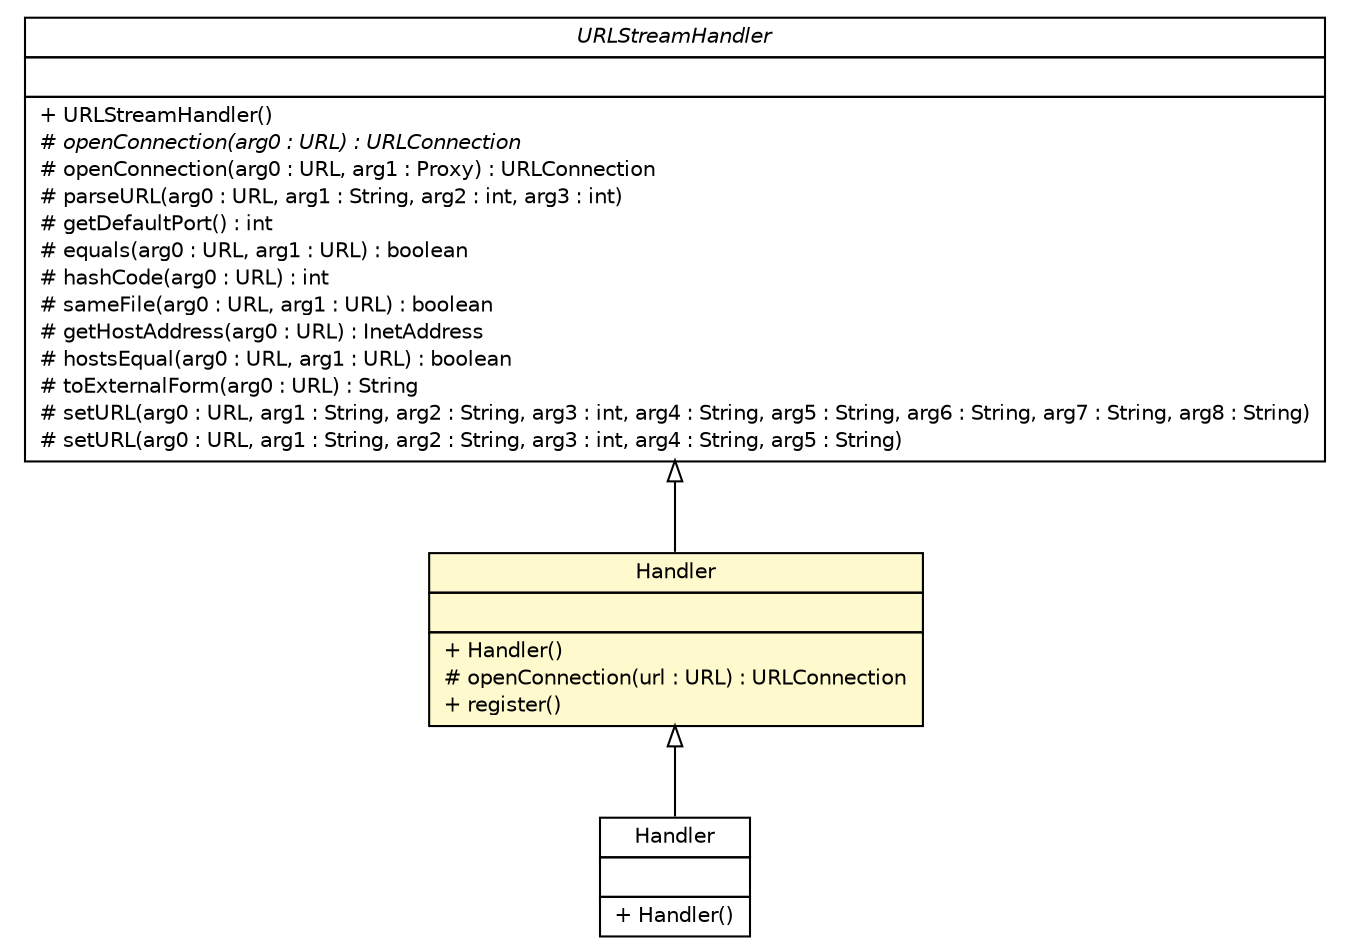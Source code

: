 #!/usr/local/bin/dot
#
# Class diagram 
# Generated by UMLGraph version R5_6 (http://www.umlgraph.org/)
#

digraph G {
	edge [fontname="Helvetica",fontsize=10,labelfontname="Helvetica",labelfontsize=10];
	node [fontname="Helvetica",fontsize=10,shape=plaintext];
	nodesep=0.25;
	ranksep=0.5;
	// sorcer.util.bdb.sdb.Handler
	c162609 [label=<<table title="sorcer.util.bdb.sdb.Handler" border="0" cellborder="1" cellspacing="0" cellpadding="2" port="p" bgcolor="lemonChiffon" href="./Handler.html">
		<tr><td><table border="0" cellspacing="0" cellpadding="1">
<tr><td align="center" balign="center"> Handler </td></tr>
		</table></td></tr>
		<tr><td><table border="0" cellspacing="0" cellpadding="1">
<tr><td align="left" balign="left">  </td></tr>
		</table></td></tr>
		<tr><td><table border="0" cellspacing="0" cellpadding="1">
<tr><td align="left" balign="left"> + Handler() </td></tr>
<tr><td align="left" balign="left"> # openConnection(url : URL) : URLConnection </td></tr>
<tr><td align="left" balign="left"> + register() </td></tr>
		</table></td></tr>
		</table>>, URL="./Handler.html", fontname="Helvetica", fontcolor="black", fontsize=10.0];
	// sorcer.util.bdb.sos.Handler
	c162630 [label=<<table title="sorcer.util.bdb.sos.Handler" border="0" cellborder="1" cellspacing="0" cellpadding="2" port="p" href="../sos/Handler.html">
		<tr><td><table border="0" cellspacing="0" cellpadding="1">
<tr><td align="center" balign="center"> Handler </td></tr>
		</table></td></tr>
		<tr><td><table border="0" cellspacing="0" cellpadding="1">
<tr><td align="left" balign="left">  </td></tr>
		</table></td></tr>
		<tr><td><table border="0" cellspacing="0" cellpadding="1">
<tr><td align="left" balign="left"> + Handler() </td></tr>
		</table></td></tr>
		</table>>, URL="../sos/Handler.html", fontname="Helvetica", fontcolor="black", fontsize=10.0];
	//sorcer.util.bdb.sdb.Handler extends java.net.URLStreamHandler
	c162896:p -> c162609:p [dir=back,arrowtail=empty];
	//sorcer.util.bdb.sos.Handler extends sorcer.util.bdb.sdb.Handler
	c162609:p -> c162630:p [dir=back,arrowtail=empty];
	// java.net.URLStreamHandler
	c162896 [label=<<table title="java.net.URLStreamHandler" border="0" cellborder="1" cellspacing="0" cellpadding="2" port="p" href="http://docs.oracle.com/javase/7/docs/api/java/net/URLStreamHandler.html">
		<tr><td><table border="0" cellspacing="0" cellpadding="1">
<tr><td align="center" balign="center"><font face="Helvetica-Oblique"> URLStreamHandler </font></td></tr>
		</table></td></tr>
		<tr><td><table border="0" cellspacing="0" cellpadding="1">
<tr><td align="left" balign="left">  </td></tr>
		</table></td></tr>
		<tr><td><table border="0" cellspacing="0" cellpadding="1">
<tr><td align="left" balign="left"> + URLStreamHandler() </td></tr>
<tr><td align="left" balign="left"><font face="Helvetica-Oblique" point-size="10.0"> # openConnection(arg0 : URL) : URLConnection </font></td></tr>
<tr><td align="left" balign="left"> # openConnection(arg0 : URL, arg1 : Proxy) : URLConnection </td></tr>
<tr><td align="left" balign="left"> # parseURL(arg0 : URL, arg1 : String, arg2 : int, arg3 : int) </td></tr>
<tr><td align="left" balign="left"> # getDefaultPort() : int </td></tr>
<tr><td align="left" balign="left"> # equals(arg0 : URL, arg1 : URL) : boolean </td></tr>
<tr><td align="left" balign="left"> # hashCode(arg0 : URL) : int </td></tr>
<tr><td align="left" balign="left"> # sameFile(arg0 : URL, arg1 : URL) : boolean </td></tr>
<tr><td align="left" balign="left"> # getHostAddress(arg0 : URL) : InetAddress </td></tr>
<tr><td align="left" balign="left"> # hostsEqual(arg0 : URL, arg1 : URL) : boolean </td></tr>
<tr><td align="left" balign="left"> # toExternalForm(arg0 : URL) : String </td></tr>
<tr><td align="left" balign="left"> # setURL(arg0 : URL, arg1 : String, arg2 : String, arg3 : int, arg4 : String, arg5 : String, arg6 : String, arg7 : String, arg8 : String) </td></tr>
<tr><td align="left" balign="left"> # setURL(arg0 : URL, arg1 : String, arg2 : String, arg3 : int, arg4 : String, arg5 : String) </td></tr>
		</table></td></tr>
		</table>>, URL="http://docs.oracle.com/javase/7/docs/api/java/net/URLStreamHandler.html", fontname="Helvetica", fontcolor="black", fontsize=10.0];
}

